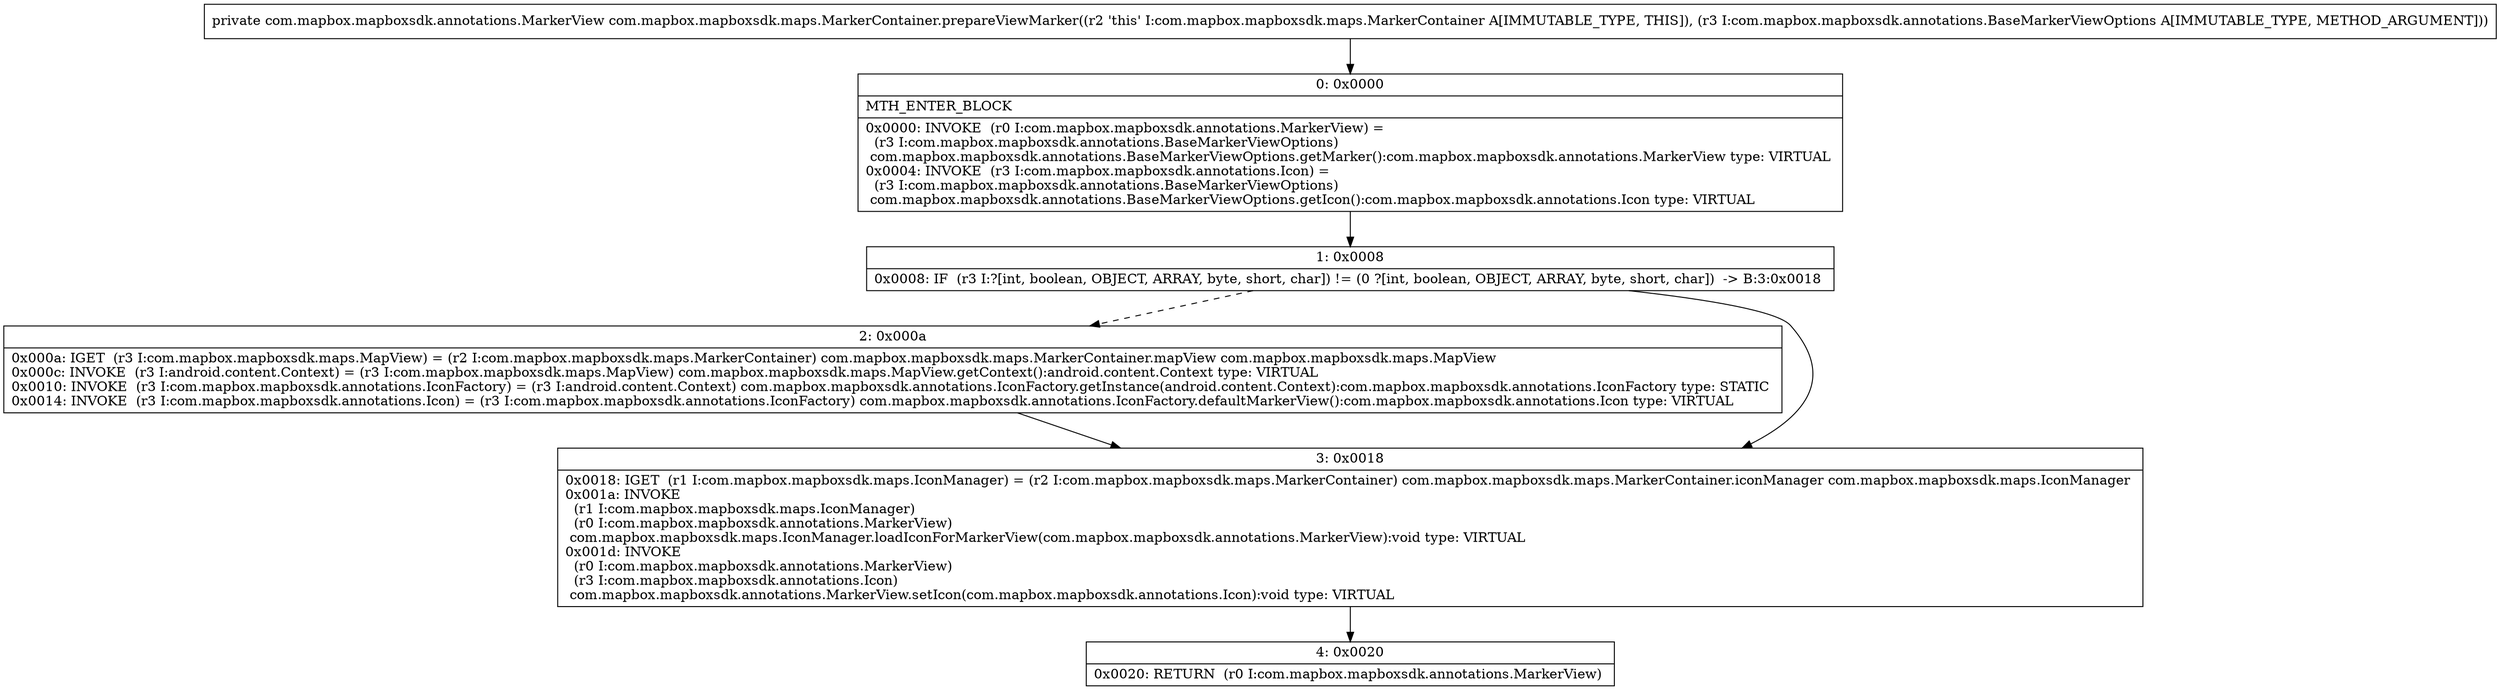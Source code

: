 digraph "CFG forcom.mapbox.mapboxsdk.maps.MarkerContainer.prepareViewMarker(Lcom\/mapbox\/mapboxsdk\/annotations\/BaseMarkerViewOptions;)Lcom\/mapbox\/mapboxsdk\/annotations\/MarkerView;" {
Node_0 [shape=record,label="{0\:\ 0x0000|MTH_ENTER_BLOCK\l|0x0000: INVOKE  (r0 I:com.mapbox.mapboxsdk.annotations.MarkerView) = \l  (r3 I:com.mapbox.mapboxsdk.annotations.BaseMarkerViewOptions)\l com.mapbox.mapboxsdk.annotations.BaseMarkerViewOptions.getMarker():com.mapbox.mapboxsdk.annotations.MarkerView type: VIRTUAL \l0x0004: INVOKE  (r3 I:com.mapbox.mapboxsdk.annotations.Icon) = \l  (r3 I:com.mapbox.mapboxsdk.annotations.BaseMarkerViewOptions)\l com.mapbox.mapboxsdk.annotations.BaseMarkerViewOptions.getIcon():com.mapbox.mapboxsdk.annotations.Icon type: VIRTUAL \l}"];
Node_1 [shape=record,label="{1\:\ 0x0008|0x0008: IF  (r3 I:?[int, boolean, OBJECT, ARRAY, byte, short, char]) != (0 ?[int, boolean, OBJECT, ARRAY, byte, short, char])  \-\> B:3:0x0018 \l}"];
Node_2 [shape=record,label="{2\:\ 0x000a|0x000a: IGET  (r3 I:com.mapbox.mapboxsdk.maps.MapView) = (r2 I:com.mapbox.mapboxsdk.maps.MarkerContainer) com.mapbox.mapboxsdk.maps.MarkerContainer.mapView com.mapbox.mapboxsdk.maps.MapView \l0x000c: INVOKE  (r3 I:android.content.Context) = (r3 I:com.mapbox.mapboxsdk.maps.MapView) com.mapbox.mapboxsdk.maps.MapView.getContext():android.content.Context type: VIRTUAL \l0x0010: INVOKE  (r3 I:com.mapbox.mapboxsdk.annotations.IconFactory) = (r3 I:android.content.Context) com.mapbox.mapboxsdk.annotations.IconFactory.getInstance(android.content.Context):com.mapbox.mapboxsdk.annotations.IconFactory type: STATIC \l0x0014: INVOKE  (r3 I:com.mapbox.mapboxsdk.annotations.Icon) = (r3 I:com.mapbox.mapboxsdk.annotations.IconFactory) com.mapbox.mapboxsdk.annotations.IconFactory.defaultMarkerView():com.mapbox.mapboxsdk.annotations.Icon type: VIRTUAL \l}"];
Node_3 [shape=record,label="{3\:\ 0x0018|0x0018: IGET  (r1 I:com.mapbox.mapboxsdk.maps.IconManager) = (r2 I:com.mapbox.mapboxsdk.maps.MarkerContainer) com.mapbox.mapboxsdk.maps.MarkerContainer.iconManager com.mapbox.mapboxsdk.maps.IconManager \l0x001a: INVOKE  \l  (r1 I:com.mapbox.mapboxsdk.maps.IconManager)\l  (r0 I:com.mapbox.mapboxsdk.annotations.MarkerView)\l com.mapbox.mapboxsdk.maps.IconManager.loadIconForMarkerView(com.mapbox.mapboxsdk.annotations.MarkerView):void type: VIRTUAL \l0x001d: INVOKE  \l  (r0 I:com.mapbox.mapboxsdk.annotations.MarkerView)\l  (r3 I:com.mapbox.mapboxsdk.annotations.Icon)\l com.mapbox.mapboxsdk.annotations.MarkerView.setIcon(com.mapbox.mapboxsdk.annotations.Icon):void type: VIRTUAL \l}"];
Node_4 [shape=record,label="{4\:\ 0x0020|0x0020: RETURN  (r0 I:com.mapbox.mapboxsdk.annotations.MarkerView) \l}"];
MethodNode[shape=record,label="{private com.mapbox.mapboxsdk.annotations.MarkerView com.mapbox.mapboxsdk.maps.MarkerContainer.prepareViewMarker((r2 'this' I:com.mapbox.mapboxsdk.maps.MarkerContainer A[IMMUTABLE_TYPE, THIS]), (r3 I:com.mapbox.mapboxsdk.annotations.BaseMarkerViewOptions A[IMMUTABLE_TYPE, METHOD_ARGUMENT])) }"];
MethodNode -> Node_0;
Node_0 -> Node_1;
Node_1 -> Node_2[style=dashed];
Node_1 -> Node_3;
Node_2 -> Node_3;
Node_3 -> Node_4;
}

